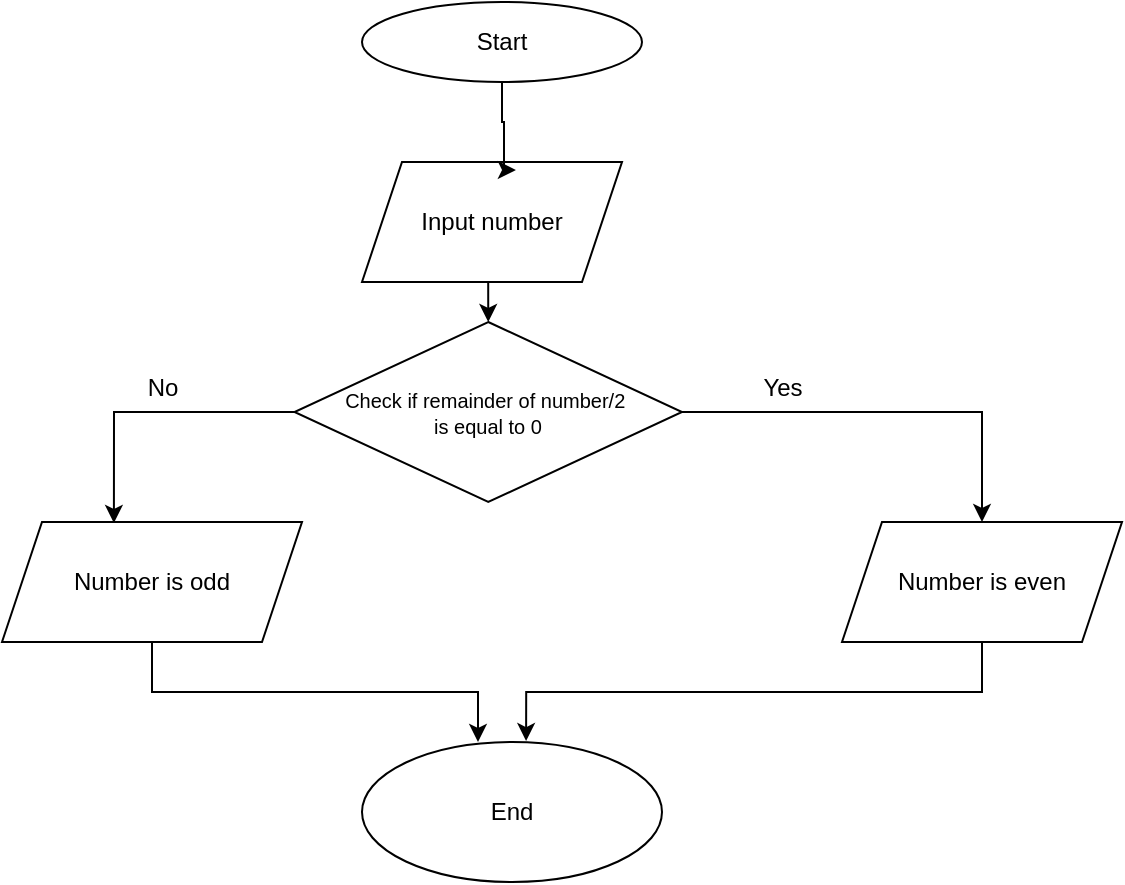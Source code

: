 <mxfile version="24.8.3">
  <diagram name="Page-1" id="K2F9U9xT6-q8BJG9NoC7">
    <mxGraphModel dx="1562" dy="857" grid="1" gridSize="10" guides="1" tooltips="1" connect="1" arrows="1" fold="1" page="1" pageScale="1" pageWidth="827" pageHeight="1169" math="0" shadow="0">
      <root>
        <mxCell id="0" />
        <mxCell id="1" parent="0" />
        <mxCell id="AgNIOPyjiJ7KgHtkXQK_-1" value="Start" style="ellipse;whiteSpace=wrap;html=1;" vertex="1" parent="1">
          <mxGeometry x="320" y="40" width="140" height="40" as="geometry" />
        </mxCell>
        <mxCell id="AgNIOPyjiJ7KgHtkXQK_-8" style="edgeStyle=orthogonalEdgeStyle;rounded=0;orthogonalLoop=1;jettySize=auto;html=1;exitX=0.5;exitY=1;exitDx=0;exitDy=0;entryX=0.5;entryY=0;entryDx=0;entryDy=0;" edge="1" parent="1" source="AgNIOPyjiJ7KgHtkXQK_-2" target="AgNIOPyjiJ7KgHtkXQK_-7">
          <mxGeometry relative="1" as="geometry" />
        </mxCell>
        <mxCell id="AgNIOPyjiJ7KgHtkXQK_-2" value="Input number" style="shape=parallelogram;perimeter=parallelogramPerimeter;whiteSpace=wrap;html=1;fixedSize=1;" vertex="1" parent="1">
          <mxGeometry x="320" y="120" width="130" height="60" as="geometry" />
        </mxCell>
        <mxCell id="AgNIOPyjiJ7KgHtkXQK_-5" style="edgeStyle=orthogonalEdgeStyle;rounded=0;orthogonalLoop=1;jettySize=auto;html=1;exitX=0.5;exitY=1;exitDx=0;exitDy=0;entryX=0.592;entryY=0.067;entryDx=0;entryDy=0;entryPerimeter=0;" edge="1" parent="1" source="AgNIOPyjiJ7KgHtkXQK_-1" target="AgNIOPyjiJ7KgHtkXQK_-2">
          <mxGeometry relative="1" as="geometry">
            <Array as="points">
              <mxPoint x="390" y="100" />
              <mxPoint x="391" y="100" />
            </Array>
          </mxGeometry>
        </mxCell>
        <mxCell id="AgNIOPyjiJ7KgHtkXQK_-16" style="edgeStyle=orthogonalEdgeStyle;rounded=0;orthogonalLoop=1;jettySize=auto;html=1;exitX=1;exitY=0.5;exitDx=0;exitDy=0;entryX=0.5;entryY=0;entryDx=0;entryDy=0;" edge="1" parent="1" source="AgNIOPyjiJ7KgHtkXQK_-7" target="AgNIOPyjiJ7KgHtkXQK_-13">
          <mxGeometry relative="1" as="geometry" />
        </mxCell>
        <mxCell id="AgNIOPyjiJ7KgHtkXQK_-7" value="&lt;font style=&quot;font-size: 10px;&quot;&gt;Check if remainder of number/2&amp;nbsp;&lt;/font&gt;&lt;div style=&quot;font-size: 10px;&quot;&gt;&lt;font style=&quot;font-size: 10px;&quot;&gt;is equal to 0&lt;/font&gt;&lt;/div&gt;" style="rhombus;whiteSpace=wrap;html=1;" vertex="1" parent="1">
          <mxGeometry x="286.25" y="200" width="193.75" height="90" as="geometry" />
        </mxCell>
        <mxCell id="AgNIOPyjiJ7KgHtkXQK_-13" value="Number is even" style="shape=parallelogram;perimeter=parallelogramPerimeter;whiteSpace=wrap;html=1;fixedSize=1;" vertex="1" parent="1">
          <mxGeometry x="560" y="300" width="140" height="60" as="geometry" />
        </mxCell>
        <mxCell id="AgNIOPyjiJ7KgHtkXQK_-17" value="Yes" style="text;html=1;align=center;verticalAlign=middle;resizable=0;points=[];autosize=1;strokeColor=none;fillColor=none;" vertex="1" parent="1">
          <mxGeometry x="510" y="218" width="40" height="30" as="geometry" />
        </mxCell>
        <mxCell id="AgNIOPyjiJ7KgHtkXQK_-19" value="No" style="text;html=1;align=center;verticalAlign=middle;resizable=0;points=[];autosize=1;strokeColor=none;fillColor=none;" vertex="1" parent="1">
          <mxGeometry x="199.5" y="218" width="40" height="30" as="geometry" />
        </mxCell>
        <mxCell id="AgNIOPyjiJ7KgHtkXQK_-20" value="Number is odd" style="shape=parallelogram;perimeter=parallelogramPerimeter;whiteSpace=wrap;html=1;fixedSize=1;" vertex="1" parent="1">
          <mxGeometry x="140" y="300" width="150" height="60" as="geometry" />
        </mxCell>
        <mxCell id="AgNIOPyjiJ7KgHtkXQK_-21" style="edgeStyle=orthogonalEdgeStyle;rounded=0;orthogonalLoop=1;jettySize=auto;html=1;exitX=0;exitY=0.5;exitDx=0;exitDy=0;entryX=0.373;entryY=0.008;entryDx=0;entryDy=0;entryPerimeter=0;" edge="1" parent="1" source="AgNIOPyjiJ7KgHtkXQK_-7" target="AgNIOPyjiJ7KgHtkXQK_-20">
          <mxGeometry relative="1" as="geometry" />
        </mxCell>
        <mxCell id="AgNIOPyjiJ7KgHtkXQK_-22" value="End" style="ellipse;whiteSpace=wrap;html=1;gradientColor=none;fillColor=default;" vertex="1" parent="1">
          <mxGeometry x="320" y="410" width="150" height="70" as="geometry" />
        </mxCell>
        <mxCell id="AgNIOPyjiJ7KgHtkXQK_-23" style="edgeStyle=orthogonalEdgeStyle;rounded=0;orthogonalLoop=1;jettySize=auto;html=1;exitX=0.5;exitY=1;exitDx=0;exitDy=0;entryX=0.547;entryY=-0.007;entryDx=0;entryDy=0;entryPerimeter=0;" edge="1" parent="1" source="AgNIOPyjiJ7KgHtkXQK_-13" target="AgNIOPyjiJ7KgHtkXQK_-22">
          <mxGeometry relative="1" as="geometry" />
        </mxCell>
        <mxCell id="AgNIOPyjiJ7KgHtkXQK_-25" style="edgeStyle=orthogonalEdgeStyle;rounded=0;orthogonalLoop=1;jettySize=auto;html=1;exitX=0.5;exitY=1;exitDx=0;exitDy=0;" edge="1" parent="1" source="AgNIOPyjiJ7KgHtkXQK_-20">
          <mxGeometry relative="1" as="geometry">
            <mxPoint x="378" y="410" as="targetPoint" />
            <Array as="points">
              <mxPoint x="215" y="385" />
              <mxPoint x="378" y="385" />
            </Array>
          </mxGeometry>
        </mxCell>
      </root>
    </mxGraphModel>
  </diagram>
</mxfile>
